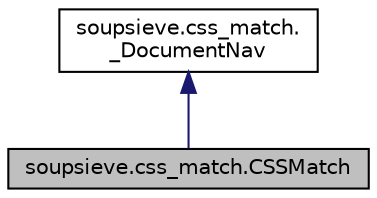 digraph "soupsieve.css_match.CSSMatch"
{
 // LATEX_PDF_SIZE
  edge [fontname="Helvetica",fontsize="10",labelfontname="Helvetica",labelfontsize="10"];
  node [fontname="Helvetica",fontsize="10",shape=record];
  Node1 [label="soupsieve.css_match.CSSMatch",height=0.2,width=0.4,color="black", fillcolor="grey75", style="filled", fontcolor="black",tooltip=" "];
  Node2 -> Node1 [dir="back",color="midnightblue",fontsize="10",style="solid",fontname="Helvetica"];
  Node2 [label="soupsieve.css_match.\l_DocumentNav",height=0.2,width=0.4,color="black", fillcolor="white", style="filled",URL="$classsoupsieve_1_1css__match_1_1__DocumentNav.html",tooltip=" "];
}
